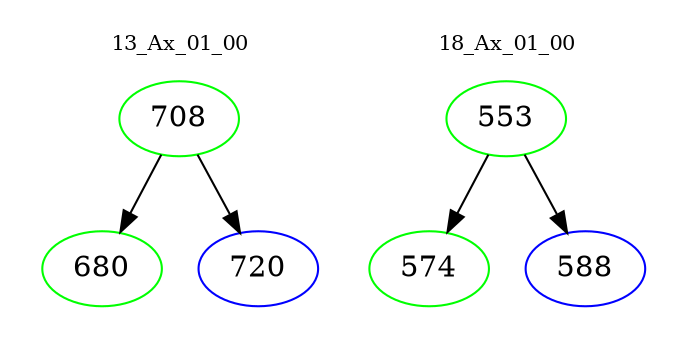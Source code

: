 digraph{
subgraph cluster_0 {
color = white
label = "13_Ax_01_00";
fontsize=10;
T0_708 [label="708", color="green"]
T0_708 -> T0_680 [color="black"]
T0_680 [label="680", color="green"]
T0_708 -> T0_720 [color="black"]
T0_720 [label="720", color="blue"]
}
subgraph cluster_1 {
color = white
label = "18_Ax_01_00";
fontsize=10;
T1_553 [label="553", color="green"]
T1_553 -> T1_574 [color="black"]
T1_574 [label="574", color="green"]
T1_553 -> T1_588 [color="black"]
T1_588 [label="588", color="blue"]
}
}
